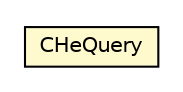 #!/usr/local/bin/dot
#
# Class diagram 
# Generated by UMLGraph version R5_6-24-gf6e263 (http://www.umlgraph.org/)
#

digraph G {
	edge [fontname="Helvetica",fontsize=10,labelfontname="Helvetica",labelfontsize=10];
	node [fontname="Helvetica",fontsize=10,shape=plaintext];
	nodesep=0.25;
	ranksep=0.5;
	// org.universAAL.security.session.manager.helpers.CHeQuery
	c2637350 [label=<<table title="org.universAAL.security.session.manager.helpers.CHeQuery" border="0" cellborder="1" cellspacing="0" cellpadding="2" port="p" bgcolor="lemonChiffon" href="./CHeQuery.html">
		<tr><td><table border="0" cellspacing="0" cellpadding="1">
<tr><td align="center" balign="center"> CHeQuery </td></tr>
		</table></td></tr>
		</table>>, URL="./CHeQuery.html", fontname="Helvetica", fontcolor="black", fontsize=10.0];
}

